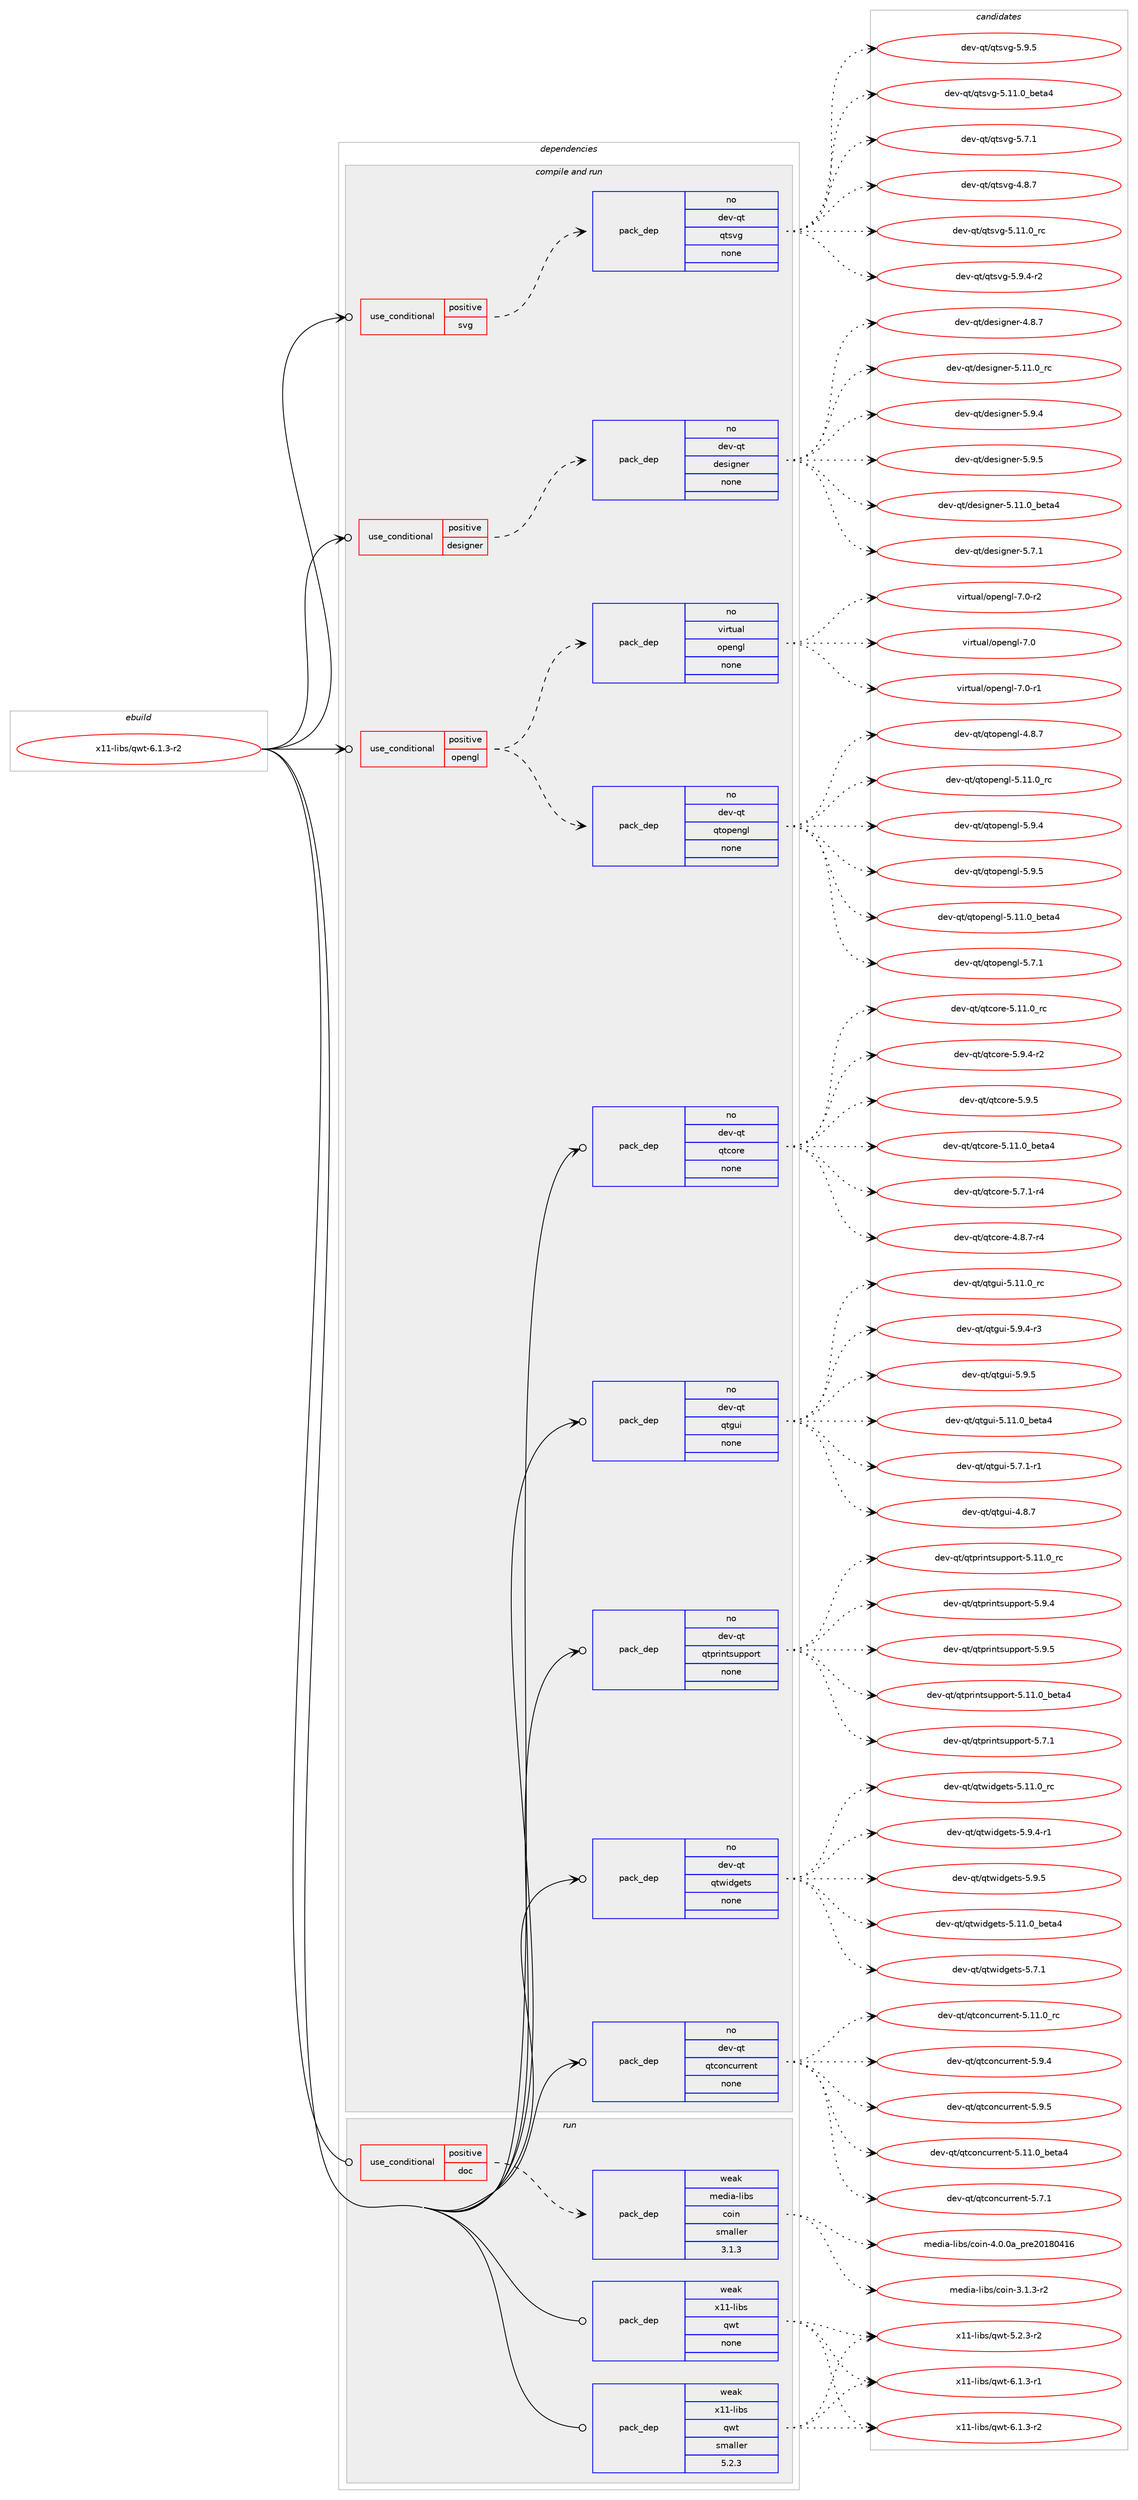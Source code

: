 digraph prolog {

# *************
# Graph options
# *************

newrank=true;
concentrate=true;
compound=true;
graph [rankdir=LR,fontname=Helvetica,fontsize=10,ranksep=1.5];#, ranksep=2.5, nodesep=0.2];
edge  [arrowhead=vee];
node  [fontname=Helvetica,fontsize=10];

# **********
# The ebuild
# **********

subgraph cluster_leftcol {
color=gray;
rank=same;
label=<<i>ebuild</i>>;
id [label="x11-libs/qwt-6.1.3-r2", color=red, width=4, href="../x11-libs/qwt-6.1.3-r2.svg"];
}

# ****************
# The dependencies
# ****************

subgraph cluster_midcol {
color=gray;
label=<<i>dependencies</i>>;
subgraph cluster_compile {
fillcolor="#eeeeee";
style=filled;
label=<<i>compile</i>>;
}
subgraph cluster_compileandrun {
fillcolor="#eeeeee";
style=filled;
label=<<i>compile and run</i>>;
subgraph cond250 {
dependency6295 [label=<<TABLE BORDER="0" CELLBORDER="1" CELLSPACING="0" CELLPADDING="4"><TR><TD ROWSPAN="3" CELLPADDING="10">use_conditional</TD></TR><TR><TD>positive</TD></TR><TR><TD>designer</TD></TR></TABLE>>, shape=none, color=red];
subgraph pack5989 {
dependency6296 [label=<<TABLE BORDER="0" CELLBORDER="1" CELLSPACING="0" CELLPADDING="4" WIDTH="220"><TR><TD ROWSPAN="6" CELLPADDING="30">pack_dep</TD></TR><TR><TD WIDTH="110">no</TD></TR><TR><TD>dev-qt</TD></TR><TR><TD>designer</TD></TR><TR><TD>none</TD></TR><TR><TD></TD></TR></TABLE>>, shape=none, color=blue];
}
dependency6295:e -> dependency6296:w [weight=20,style="dashed",arrowhead="vee"];
}
id:e -> dependency6295:w [weight=20,style="solid",arrowhead="odotvee"];
subgraph cond251 {
dependency6297 [label=<<TABLE BORDER="0" CELLBORDER="1" CELLSPACING="0" CELLPADDING="4"><TR><TD ROWSPAN="3" CELLPADDING="10">use_conditional</TD></TR><TR><TD>positive</TD></TR><TR><TD>opengl</TD></TR></TABLE>>, shape=none, color=red];
subgraph pack5990 {
dependency6298 [label=<<TABLE BORDER="0" CELLBORDER="1" CELLSPACING="0" CELLPADDING="4" WIDTH="220"><TR><TD ROWSPAN="6" CELLPADDING="30">pack_dep</TD></TR><TR><TD WIDTH="110">no</TD></TR><TR><TD>dev-qt</TD></TR><TR><TD>qtopengl</TD></TR><TR><TD>none</TD></TR><TR><TD></TD></TR></TABLE>>, shape=none, color=blue];
}
dependency6297:e -> dependency6298:w [weight=20,style="dashed",arrowhead="vee"];
subgraph pack5991 {
dependency6299 [label=<<TABLE BORDER="0" CELLBORDER="1" CELLSPACING="0" CELLPADDING="4" WIDTH="220"><TR><TD ROWSPAN="6" CELLPADDING="30">pack_dep</TD></TR><TR><TD WIDTH="110">no</TD></TR><TR><TD>virtual</TD></TR><TR><TD>opengl</TD></TR><TR><TD>none</TD></TR><TR><TD></TD></TR></TABLE>>, shape=none, color=blue];
}
dependency6297:e -> dependency6299:w [weight=20,style="dashed",arrowhead="vee"];
}
id:e -> dependency6297:w [weight=20,style="solid",arrowhead="odotvee"];
subgraph cond252 {
dependency6300 [label=<<TABLE BORDER="0" CELLBORDER="1" CELLSPACING="0" CELLPADDING="4"><TR><TD ROWSPAN="3" CELLPADDING="10">use_conditional</TD></TR><TR><TD>positive</TD></TR><TR><TD>svg</TD></TR></TABLE>>, shape=none, color=red];
subgraph pack5992 {
dependency6301 [label=<<TABLE BORDER="0" CELLBORDER="1" CELLSPACING="0" CELLPADDING="4" WIDTH="220"><TR><TD ROWSPAN="6" CELLPADDING="30">pack_dep</TD></TR><TR><TD WIDTH="110">no</TD></TR><TR><TD>dev-qt</TD></TR><TR><TD>qtsvg</TD></TR><TR><TD>none</TD></TR><TR><TD></TD></TR></TABLE>>, shape=none, color=blue];
}
dependency6300:e -> dependency6301:w [weight=20,style="dashed",arrowhead="vee"];
}
id:e -> dependency6300:w [weight=20,style="solid",arrowhead="odotvee"];
subgraph pack5993 {
dependency6302 [label=<<TABLE BORDER="0" CELLBORDER="1" CELLSPACING="0" CELLPADDING="4" WIDTH="220"><TR><TD ROWSPAN="6" CELLPADDING="30">pack_dep</TD></TR><TR><TD WIDTH="110">no</TD></TR><TR><TD>dev-qt</TD></TR><TR><TD>qtconcurrent</TD></TR><TR><TD>none</TD></TR><TR><TD></TD></TR></TABLE>>, shape=none, color=blue];
}
id:e -> dependency6302:w [weight=20,style="solid",arrowhead="odotvee"];
subgraph pack5994 {
dependency6303 [label=<<TABLE BORDER="0" CELLBORDER="1" CELLSPACING="0" CELLPADDING="4" WIDTH="220"><TR><TD ROWSPAN="6" CELLPADDING="30">pack_dep</TD></TR><TR><TD WIDTH="110">no</TD></TR><TR><TD>dev-qt</TD></TR><TR><TD>qtcore</TD></TR><TR><TD>none</TD></TR><TR><TD></TD></TR></TABLE>>, shape=none, color=blue];
}
id:e -> dependency6303:w [weight=20,style="solid",arrowhead="odotvee"];
subgraph pack5995 {
dependency6304 [label=<<TABLE BORDER="0" CELLBORDER="1" CELLSPACING="0" CELLPADDING="4" WIDTH="220"><TR><TD ROWSPAN="6" CELLPADDING="30">pack_dep</TD></TR><TR><TD WIDTH="110">no</TD></TR><TR><TD>dev-qt</TD></TR><TR><TD>qtgui</TD></TR><TR><TD>none</TD></TR><TR><TD></TD></TR></TABLE>>, shape=none, color=blue];
}
id:e -> dependency6304:w [weight=20,style="solid",arrowhead="odotvee"];
subgraph pack5996 {
dependency6305 [label=<<TABLE BORDER="0" CELLBORDER="1" CELLSPACING="0" CELLPADDING="4" WIDTH="220"><TR><TD ROWSPAN="6" CELLPADDING="30">pack_dep</TD></TR><TR><TD WIDTH="110">no</TD></TR><TR><TD>dev-qt</TD></TR><TR><TD>qtprintsupport</TD></TR><TR><TD>none</TD></TR><TR><TD></TD></TR></TABLE>>, shape=none, color=blue];
}
id:e -> dependency6305:w [weight=20,style="solid",arrowhead="odotvee"];
subgraph pack5997 {
dependency6306 [label=<<TABLE BORDER="0" CELLBORDER="1" CELLSPACING="0" CELLPADDING="4" WIDTH="220"><TR><TD ROWSPAN="6" CELLPADDING="30">pack_dep</TD></TR><TR><TD WIDTH="110">no</TD></TR><TR><TD>dev-qt</TD></TR><TR><TD>qtwidgets</TD></TR><TR><TD>none</TD></TR><TR><TD></TD></TR></TABLE>>, shape=none, color=blue];
}
id:e -> dependency6306:w [weight=20,style="solid",arrowhead="odotvee"];
}
subgraph cluster_run {
fillcolor="#eeeeee";
style=filled;
label=<<i>run</i>>;
subgraph cond253 {
dependency6307 [label=<<TABLE BORDER="0" CELLBORDER="1" CELLSPACING="0" CELLPADDING="4"><TR><TD ROWSPAN="3" CELLPADDING="10">use_conditional</TD></TR><TR><TD>positive</TD></TR><TR><TD>doc</TD></TR></TABLE>>, shape=none, color=red];
subgraph pack5998 {
dependency6308 [label=<<TABLE BORDER="0" CELLBORDER="1" CELLSPACING="0" CELLPADDING="4" WIDTH="220"><TR><TD ROWSPAN="6" CELLPADDING="30">pack_dep</TD></TR><TR><TD WIDTH="110">weak</TD></TR><TR><TD>media-libs</TD></TR><TR><TD>coin</TD></TR><TR><TD>smaller</TD></TR><TR><TD>3.1.3</TD></TR></TABLE>>, shape=none, color=blue];
}
dependency6307:e -> dependency6308:w [weight=20,style="dashed",arrowhead="vee"];
}
id:e -> dependency6307:w [weight=20,style="solid",arrowhead="odot"];
subgraph pack5999 {
dependency6309 [label=<<TABLE BORDER="0" CELLBORDER="1" CELLSPACING="0" CELLPADDING="4" WIDTH="220"><TR><TD ROWSPAN="6" CELLPADDING="30">pack_dep</TD></TR><TR><TD WIDTH="110">weak</TD></TR><TR><TD>x11-libs</TD></TR><TR><TD>qwt</TD></TR><TR><TD>none</TD></TR><TR><TD></TD></TR></TABLE>>, shape=none, color=blue];
}
id:e -> dependency6309:w [weight=20,style="solid",arrowhead="odot"];
subgraph pack6000 {
dependency6310 [label=<<TABLE BORDER="0" CELLBORDER="1" CELLSPACING="0" CELLPADDING="4" WIDTH="220"><TR><TD ROWSPAN="6" CELLPADDING="30">pack_dep</TD></TR><TR><TD WIDTH="110">weak</TD></TR><TR><TD>x11-libs</TD></TR><TR><TD>qwt</TD></TR><TR><TD>smaller</TD></TR><TR><TD>5.2.3</TD></TR></TABLE>>, shape=none, color=blue];
}
id:e -> dependency6310:w [weight=20,style="solid",arrowhead="odot"];
}
}

# **************
# The candidates
# **************

subgraph cluster_choices {
rank=same;
color=gray;
label=<<i>candidates</i>>;

subgraph choice5989 {
color=black;
nodesep=1;
choice10010111845113116471001011151051031101011144553464949464895981011169752 [label="dev-qt/designer-5.11.0_beta4", color=red, width=4,href="../dev-qt/designer-5.11.0_beta4.svg"];
choice1001011184511311647100101115105103110101114455346554649 [label="dev-qt/designer-5.7.1", color=red, width=4,href="../dev-qt/designer-5.7.1.svg"];
choice1001011184511311647100101115105103110101114455246564655 [label="dev-qt/designer-4.8.7", color=red, width=4,href="../dev-qt/designer-4.8.7.svg"];
choice1001011184511311647100101115105103110101114455346494946489511499 [label="dev-qt/designer-5.11.0_rc", color=red, width=4,href="../dev-qt/designer-5.11.0_rc.svg"];
choice1001011184511311647100101115105103110101114455346574652 [label="dev-qt/designer-5.9.4", color=red, width=4,href="../dev-qt/designer-5.9.4.svg"];
choice1001011184511311647100101115105103110101114455346574653 [label="dev-qt/designer-5.9.5", color=red, width=4,href="../dev-qt/designer-5.9.5.svg"];
dependency6296:e -> choice10010111845113116471001011151051031101011144553464949464895981011169752:w [style=dotted,weight="100"];
dependency6296:e -> choice1001011184511311647100101115105103110101114455346554649:w [style=dotted,weight="100"];
dependency6296:e -> choice1001011184511311647100101115105103110101114455246564655:w [style=dotted,weight="100"];
dependency6296:e -> choice1001011184511311647100101115105103110101114455346494946489511499:w [style=dotted,weight="100"];
dependency6296:e -> choice1001011184511311647100101115105103110101114455346574652:w [style=dotted,weight="100"];
dependency6296:e -> choice1001011184511311647100101115105103110101114455346574653:w [style=dotted,weight="100"];
}
subgraph choice5990 {
color=black;
nodesep=1;
choice10010111845113116471131161111121011101031084553464949464895981011169752 [label="dev-qt/qtopengl-5.11.0_beta4", color=red, width=4,href="../dev-qt/qtopengl-5.11.0_beta4.svg"];
choice1001011184511311647113116111112101110103108455346554649 [label="dev-qt/qtopengl-5.7.1", color=red, width=4,href="../dev-qt/qtopengl-5.7.1.svg"];
choice1001011184511311647113116111112101110103108455246564655 [label="dev-qt/qtopengl-4.8.7", color=red, width=4,href="../dev-qt/qtopengl-4.8.7.svg"];
choice1001011184511311647113116111112101110103108455346494946489511499 [label="dev-qt/qtopengl-5.11.0_rc", color=red, width=4,href="../dev-qt/qtopengl-5.11.0_rc.svg"];
choice1001011184511311647113116111112101110103108455346574652 [label="dev-qt/qtopengl-5.9.4", color=red, width=4,href="../dev-qt/qtopengl-5.9.4.svg"];
choice1001011184511311647113116111112101110103108455346574653 [label="dev-qt/qtopengl-5.9.5", color=red, width=4,href="../dev-qt/qtopengl-5.9.5.svg"];
dependency6298:e -> choice10010111845113116471131161111121011101031084553464949464895981011169752:w [style=dotted,weight="100"];
dependency6298:e -> choice1001011184511311647113116111112101110103108455346554649:w [style=dotted,weight="100"];
dependency6298:e -> choice1001011184511311647113116111112101110103108455246564655:w [style=dotted,weight="100"];
dependency6298:e -> choice1001011184511311647113116111112101110103108455346494946489511499:w [style=dotted,weight="100"];
dependency6298:e -> choice1001011184511311647113116111112101110103108455346574652:w [style=dotted,weight="100"];
dependency6298:e -> choice1001011184511311647113116111112101110103108455346574653:w [style=dotted,weight="100"];
}
subgraph choice5991 {
color=black;
nodesep=1;
choice118105114116117971084711111210111010310845554648 [label="virtual/opengl-7.0", color=red, width=4,href="../virtual/opengl-7.0.svg"];
choice1181051141161179710847111112101110103108455546484511449 [label="virtual/opengl-7.0-r1", color=red, width=4,href="../virtual/opengl-7.0-r1.svg"];
choice1181051141161179710847111112101110103108455546484511450 [label="virtual/opengl-7.0-r2", color=red, width=4,href="../virtual/opengl-7.0-r2.svg"];
dependency6299:e -> choice118105114116117971084711111210111010310845554648:w [style=dotted,weight="100"];
dependency6299:e -> choice1181051141161179710847111112101110103108455546484511449:w [style=dotted,weight="100"];
dependency6299:e -> choice1181051141161179710847111112101110103108455546484511450:w [style=dotted,weight="100"];
}
subgraph choice5992 {
color=black;
nodesep=1;
choice10010111845113116471131161151181034553464949464895981011169752 [label="dev-qt/qtsvg-5.11.0_beta4", color=red, width=4,href="../dev-qt/qtsvg-5.11.0_beta4.svg"];
choice1001011184511311647113116115118103455346554649 [label="dev-qt/qtsvg-5.7.1", color=red, width=4,href="../dev-qt/qtsvg-5.7.1.svg"];
choice1001011184511311647113116115118103455246564655 [label="dev-qt/qtsvg-4.8.7", color=red, width=4,href="../dev-qt/qtsvg-4.8.7.svg"];
choice1001011184511311647113116115118103455346494946489511499 [label="dev-qt/qtsvg-5.11.0_rc", color=red, width=4,href="../dev-qt/qtsvg-5.11.0_rc.svg"];
choice10010111845113116471131161151181034553465746524511450 [label="dev-qt/qtsvg-5.9.4-r2", color=red, width=4,href="../dev-qt/qtsvg-5.9.4-r2.svg"];
choice1001011184511311647113116115118103455346574653 [label="dev-qt/qtsvg-5.9.5", color=red, width=4,href="../dev-qt/qtsvg-5.9.5.svg"];
dependency6301:e -> choice10010111845113116471131161151181034553464949464895981011169752:w [style=dotted,weight="100"];
dependency6301:e -> choice1001011184511311647113116115118103455346554649:w [style=dotted,weight="100"];
dependency6301:e -> choice1001011184511311647113116115118103455246564655:w [style=dotted,weight="100"];
dependency6301:e -> choice1001011184511311647113116115118103455346494946489511499:w [style=dotted,weight="100"];
dependency6301:e -> choice10010111845113116471131161151181034553465746524511450:w [style=dotted,weight="100"];
dependency6301:e -> choice1001011184511311647113116115118103455346574653:w [style=dotted,weight="100"];
}
subgraph choice5993 {
color=black;
nodesep=1;
choice100101118451131164711311699111110991171141141011101164553464949464895981011169752 [label="dev-qt/qtconcurrent-5.11.0_beta4", color=red, width=4,href="../dev-qt/qtconcurrent-5.11.0_beta4.svg"];
choice10010111845113116471131169911111099117114114101110116455346554649 [label="dev-qt/qtconcurrent-5.7.1", color=red, width=4,href="../dev-qt/qtconcurrent-5.7.1.svg"];
choice10010111845113116471131169911111099117114114101110116455346494946489511499 [label="dev-qt/qtconcurrent-5.11.0_rc", color=red, width=4,href="../dev-qt/qtconcurrent-5.11.0_rc.svg"];
choice10010111845113116471131169911111099117114114101110116455346574652 [label="dev-qt/qtconcurrent-5.9.4", color=red, width=4,href="../dev-qt/qtconcurrent-5.9.4.svg"];
choice10010111845113116471131169911111099117114114101110116455346574653 [label="dev-qt/qtconcurrent-5.9.5", color=red, width=4,href="../dev-qt/qtconcurrent-5.9.5.svg"];
dependency6302:e -> choice100101118451131164711311699111110991171141141011101164553464949464895981011169752:w [style=dotted,weight="100"];
dependency6302:e -> choice10010111845113116471131169911111099117114114101110116455346554649:w [style=dotted,weight="100"];
dependency6302:e -> choice10010111845113116471131169911111099117114114101110116455346494946489511499:w [style=dotted,weight="100"];
dependency6302:e -> choice10010111845113116471131169911111099117114114101110116455346574652:w [style=dotted,weight="100"];
dependency6302:e -> choice10010111845113116471131169911111099117114114101110116455346574653:w [style=dotted,weight="100"];
}
subgraph choice5994 {
color=black;
nodesep=1;
choice1001011184511311647113116991111141014553464949464895981011169752 [label="dev-qt/qtcore-5.11.0_beta4", color=red, width=4,href="../dev-qt/qtcore-5.11.0_beta4.svg"];
choice1001011184511311647113116991111141014553465546494511452 [label="dev-qt/qtcore-5.7.1-r4", color=red, width=4,href="../dev-qt/qtcore-5.7.1-r4.svg"];
choice1001011184511311647113116991111141014552465646554511452 [label="dev-qt/qtcore-4.8.7-r4", color=red, width=4,href="../dev-qt/qtcore-4.8.7-r4.svg"];
choice100101118451131164711311699111114101455346494946489511499 [label="dev-qt/qtcore-5.11.0_rc", color=red, width=4,href="../dev-qt/qtcore-5.11.0_rc.svg"];
choice1001011184511311647113116991111141014553465746524511450 [label="dev-qt/qtcore-5.9.4-r2", color=red, width=4,href="../dev-qt/qtcore-5.9.4-r2.svg"];
choice100101118451131164711311699111114101455346574653 [label="dev-qt/qtcore-5.9.5", color=red, width=4,href="../dev-qt/qtcore-5.9.5.svg"];
dependency6303:e -> choice1001011184511311647113116991111141014553464949464895981011169752:w [style=dotted,weight="100"];
dependency6303:e -> choice1001011184511311647113116991111141014553465546494511452:w [style=dotted,weight="100"];
dependency6303:e -> choice1001011184511311647113116991111141014552465646554511452:w [style=dotted,weight="100"];
dependency6303:e -> choice100101118451131164711311699111114101455346494946489511499:w [style=dotted,weight="100"];
dependency6303:e -> choice1001011184511311647113116991111141014553465746524511450:w [style=dotted,weight="100"];
dependency6303:e -> choice100101118451131164711311699111114101455346574653:w [style=dotted,weight="100"];
}
subgraph choice5995 {
color=black;
nodesep=1;
choice10010111845113116471131161031171054553464949464895981011169752 [label="dev-qt/qtgui-5.11.0_beta4", color=red, width=4,href="../dev-qt/qtgui-5.11.0_beta4.svg"];
choice10010111845113116471131161031171054553465546494511449 [label="dev-qt/qtgui-5.7.1-r1", color=red, width=4,href="../dev-qt/qtgui-5.7.1-r1.svg"];
choice1001011184511311647113116103117105455246564655 [label="dev-qt/qtgui-4.8.7", color=red, width=4,href="../dev-qt/qtgui-4.8.7.svg"];
choice1001011184511311647113116103117105455346494946489511499 [label="dev-qt/qtgui-5.11.0_rc", color=red, width=4,href="../dev-qt/qtgui-5.11.0_rc.svg"];
choice10010111845113116471131161031171054553465746524511451 [label="dev-qt/qtgui-5.9.4-r3", color=red, width=4,href="../dev-qt/qtgui-5.9.4-r3.svg"];
choice1001011184511311647113116103117105455346574653 [label="dev-qt/qtgui-5.9.5", color=red, width=4,href="../dev-qt/qtgui-5.9.5.svg"];
dependency6304:e -> choice10010111845113116471131161031171054553464949464895981011169752:w [style=dotted,weight="100"];
dependency6304:e -> choice10010111845113116471131161031171054553465546494511449:w [style=dotted,weight="100"];
dependency6304:e -> choice1001011184511311647113116103117105455246564655:w [style=dotted,weight="100"];
dependency6304:e -> choice1001011184511311647113116103117105455346494946489511499:w [style=dotted,weight="100"];
dependency6304:e -> choice10010111845113116471131161031171054553465746524511451:w [style=dotted,weight="100"];
dependency6304:e -> choice1001011184511311647113116103117105455346574653:w [style=dotted,weight="100"];
}
subgraph choice5996 {
color=black;
nodesep=1;
choice10010111845113116471131161121141051101161151171121121111141164553464949464895981011169752 [label="dev-qt/qtprintsupport-5.11.0_beta4", color=red, width=4,href="../dev-qt/qtprintsupport-5.11.0_beta4.svg"];
choice1001011184511311647113116112114105110116115117112112111114116455346554649 [label="dev-qt/qtprintsupport-5.7.1", color=red, width=4,href="../dev-qt/qtprintsupport-5.7.1.svg"];
choice1001011184511311647113116112114105110116115117112112111114116455346494946489511499 [label="dev-qt/qtprintsupport-5.11.0_rc", color=red, width=4,href="../dev-qt/qtprintsupport-5.11.0_rc.svg"];
choice1001011184511311647113116112114105110116115117112112111114116455346574652 [label="dev-qt/qtprintsupport-5.9.4", color=red, width=4,href="../dev-qt/qtprintsupport-5.9.4.svg"];
choice1001011184511311647113116112114105110116115117112112111114116455346574653 [label="dev-qt/qtprintsupport-5.9.5", color=red, width=4,href="../dev-qt/qtprintsupport-5.9.5.svg"];
dependency6305:e -> choice10010111845113116471131161121141051101161151171121121111141164553464949464895981011169752:w [style=dotted,weight="100"];
dependency6305:e -> choice1001011184511311647113116112114105110116115117112112111114116455346554649:w [style=dotted,weight="100"];
dependency6305:e -> choice1001011184511311647113116112114105110116115117112112111114116455346494946489511499:w [style=dotted,weight="100"];
dependency6305:e -> choice1001011184511311647113116112114105110116115117112112111114116455346574652:w [style=dotted,weight="100"];
dependency6305:e -> choice1001011184511311647113116112114105110116115117112112111114116455346574653:w [style=dotted,weight="100"];
}
subgraph choice5997 {
color=black;
nodesep=1;
choice10010111845113116471131161191051001031011161154553464949464895981011169752 [label="dev-qt/qtwidgets-5.11.0_beta4", color=red, width=4,href="../dev-qt/qtwidgets-5.11.0_beta4.svg"];
choice1001011184511311647113116119105100103101116115455346554649 [label="dev-qt/qtwidgets-5.7.1", color=red, width=4,href="../dev-qt/qtwidgets-5.7.1.svg"];
choice1001011184511311647113116119105100103101116115455346494946489511499 [label="dev-qt/qtwidgets-5.11.0_rc", color=red, width=4,href="../dev-qt/qtwidgets-5.11.0_rc.svg"];
choice10010111845113116471131161191051001031011161154553465746524511449 [label="dev-qt/qtwidgets-5.9.4-r1", color=red, width=4,href="../dev-qt/qtwidgets-5.9.4-r1.svg"];
choice1001011184511311647113116119105100103101116115455346574653 [label="dev-qt/qtwidgets-5.9.5", color=red, width=4,href="../dev-qt/qtwidgets-5.9.5.svg"];
dependency6306:e -> choice10010111845113116471131161191051001031011161154553464949464895981011169752:w [style=dotted,weight="100"];
dependency6306:e -> choice1001011184511311647113116119105100103101116115455346554649:w [style=dotted,weight="100"];
dependency6306:e -> choice1001011184511311647113116119105100103101116115455346494946489511499:w [style=dotted,weight="100"];
dependency6306:e -> choice10010111845113116471131161191051001031011161154553465746524511449:w [style=dotted,weight="100"];
dependency6306:e -> choice1001011184511311647113116119105100103101116115455346574653:w [style=dotted,weight="100"];
}
subgraph choice5998 {
color=black;
nodesep=1;
choice10910110010597451081059811547991111051104551464946514511450 [label="media-libs/coin-3.1.3-r2", color=red, width=4,href="../media-libs/coin-3.1.3-r2.svg"];
choice109101100105974510810598115479911110511045524648464897951121141015048495648524954 [label="media-libs/coin-4.0.0a_pre20180416", color=red, width=4,href="../media-libs/coin-4.0.0a_pre20180416.svg"];
dependency6308:e -> choice10910110010597451081059811547991111051104551464946514511450:w [style=dotted,weight="100"];
dependency6308:e -> choice109101100105974510810598115479911110511045524648464897951121141015048495648524954:w [style=dotted,weight="100"];
}
subgraph choice5999 {
color=black;
nodesep=1;
choice12049494510810598115471131191164553465046514511450 [label="x11-libs/qwt-5.2.3-r2", color=red, width=4,href="../x11-libs/qwt-5.2.3-r2.svg"];
choice12049494510810598115471131191164554464946514511449 [label="x11-libs/qwt-6.1.3-r1", color=red, width=4,href="../x11-libs/qwt-6.1.3-r1.svg"];
choice12049494510810598115471131191164554464946514511450 [label="x11-libs/qwt-6.1.3-r2", color=red, width=4,href="../x11-libs/qwt-6.1.3-r2.svg"];
dependency6309:e -> choice12049494510810598115471131191164553465046514511450:w [style=dotted,weight="100"];
dependency6309:e -> choice12049494510810598115471131191164554464946514511449:w [style=dotted,weight="100"];
dependency6309:e -> choice12049494510810598115471131191164554464946514511450:w [style=dotted,weight="100"];
}
subgraph choice6000 {
color=black;
nodesep=1;
choice12049494510810598115471131191164553465046514511450 [label="x11-libs/qwt-5.2.3-r2", color=red, width=4,href="../x11-libs/qwt-5.2.3-r2.svg"];
choice12049494510810598115471131191164554464946514511449 [label="x11-libs/qwt-6.1.3-r1", color=red, width=4,href="../x11-libs/qwt-6.1.3-r1.svg"];
choice12049494510810598115471131191164554464946514511450 [label="x11-libs/qwt-6.1.3-r2", color=red, width=4,href="../x11-libs/qwt-6.1.3-r2.svg"];
dependency6310:e -> choice12049494510810598115471131191164553465046514511450:w [style=dotted,weight="100"];
dependency6310:e -> choice12049494510810598115471131191164554464946514511449:w [style=dotted,weight="100"];
dependency6310:e -> choice12049494510810598115471131191164554464946514511450:w [style=dotted,weight="100"];
}
}

}
